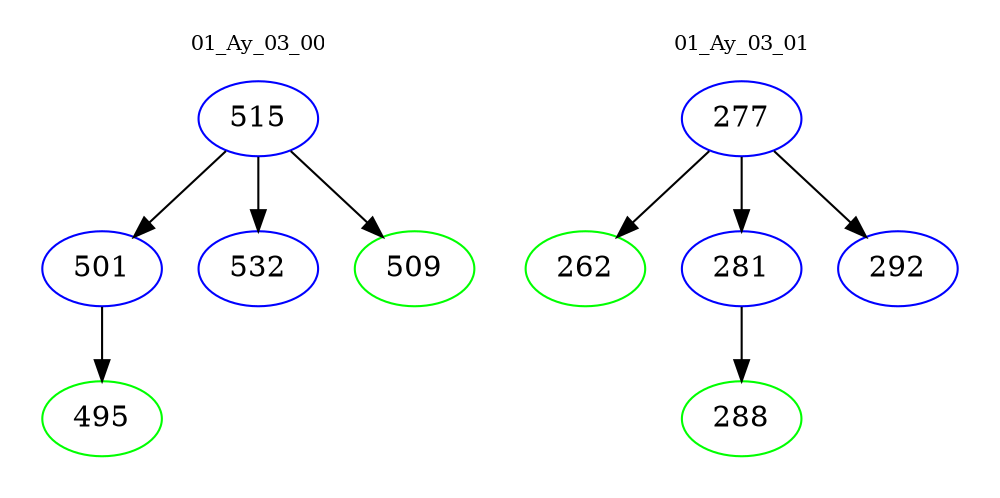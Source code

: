 digraph{
subgraph cluster_0 {
color = white
label = "01_Ay_03_00";
fontsize=10;
T0_515 [label="515", color="blue"]
T0_515 -> T0_501 [color="black"]
T0_501 [label="501", color="blue"]
T0_501 -> T0_495 [color="black"]
T0_495 [label="495", color="green"]
T0_515 -> T0_532 [color="black"]
T0_532 [label="532", color="blue"]
T0_515 -> T0_509 [color="black"]
T0_509 [label="509", color="green"]
}
subgraph cluster_1 {
color = white
label = "01_Ay_03_01";
fontsize=10;
T1_277 [label="277", color="blue"]
T1_277 -> T1_262 [color="black"]
T1_262 [label="262", color="green"]
T1_277 -> T1_281 [color="black"]
T1_281 [label="281", color="blue"]
T1_281 -> T1_288 [color="black"]
T1_288 [label="288", color="green"]
T1_277 -> T1_292 [color="black"]
T1_292 [label="292", color="blue"]
}
}

